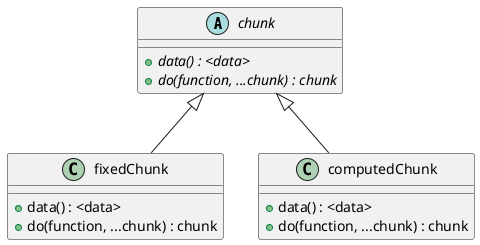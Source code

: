 @startuml
abstract chunk {
	{abstract} +data() : <data>
	{abstract} +do(function, ...chunk) : chunk
}

class fixedChunk {
	+data() : <data>
	+do(function, ...chunk) : chunk
}

class computedChunk {
	+data() : <data>
	+do(function, ...chunk) : chunk
}

chunk <|-- fixedChunk
chunk <|-- computedChunk
@enduml
